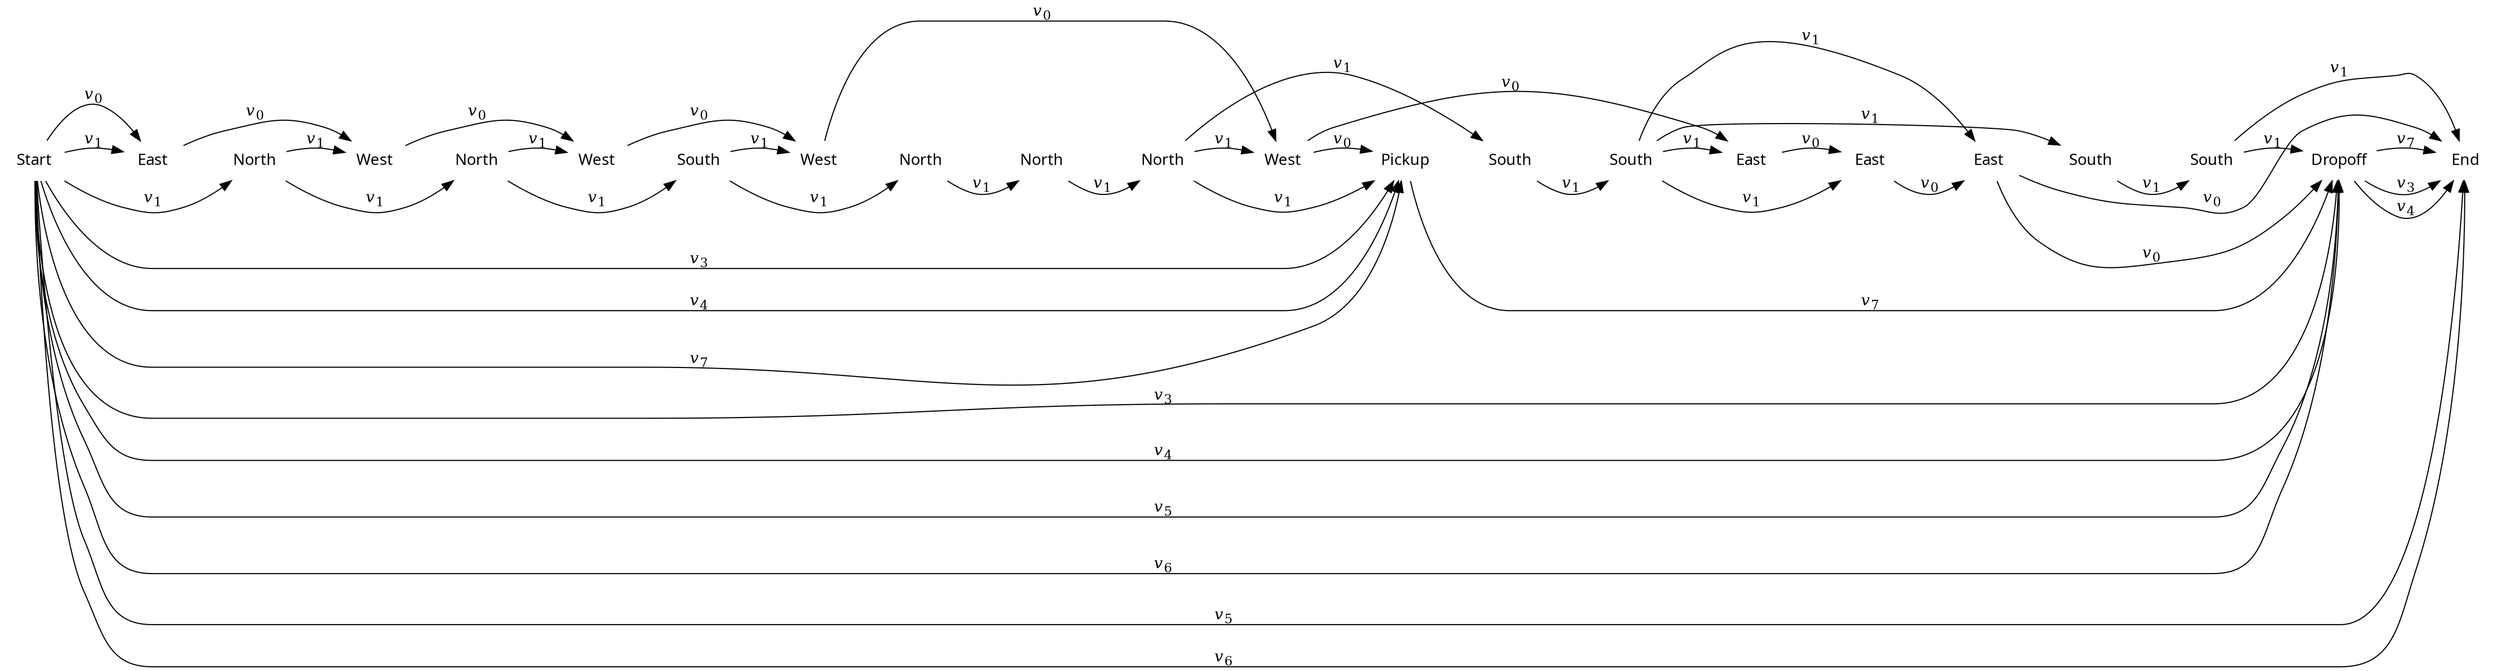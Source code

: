 digraph cat {
rankdir=LR
node [shape=plaintext]
edge [arrowhead=normal]

0 [label="Start",fontname="sans"]
1 [label="East",fontname="sans"]
2 [label="North",fontname="sans"]
3 [label="West",fontname="sans"]
4 [label="North",fontname="sans"]
5 [label="West",fontname="sans"]
6 [label="South",fontname="sans"]
7 [label="West",fontname="sans"]
8 [label="North",fontname="sans"]
9 [label="North",fontname="sans"]
10 [label="North",fontname="sans"]
11 [label="West",fontname="sans"]
12 [label="Pickup",fontname="sans"]
13 [label="South",fontname="sans"]
14 [label="South",fontname="sans"]
15 [label="East",fontname="sans"]
16 [label="East",fontname="sans"]
17 [label="East",fontname="sans"]
18 [label="South",fontname="sans"]
19 [label="South",fontname="sans"]
20 [label="Dropoff",fontname="sans"]
21 [label="End",fontname="sans"]

0 -> 1 [label=<<i>v</i><sub>0</sub>>]
0 -> 1 [label=<<i>v</i><sub>1</sub>>]
0 -> 2 [label=<<i>v</i><sub>1</sub>>]
0 -> 12 [label=<<i>v</i><sub>3</sub>>]
0 -> 20 [label=<<i>v</i><sub>3</sub>>]
0 -> 12 [label=<<i>v</i><sub>4</sub>>]
0 -> 20 [label=<<i>v</i><sub>4</sub>>]
0 -> 20 [label=<<i>v</i><sub>5</sub>>]
0 -> 21 [label=<<i>v</i><sub>5</sub>>]
0 -> 20 [label=<<i>v</i><sub>6</sub>>]
0 -> 21 [label=<<i>v</i><sub>6</sub>>]
0 -> 12 [label=<<i>v</i><sub>7</sub>>]
1 -> 3 [label=<<i>v</i><sub>0</sub>>]
2 -> 3 [label=<<i>v</i><sub>1</sub>>]
2 -> 4 [label=<<i>v</i><sub>1</sub>>]
3 -> 5 [label=<<i>v</i><sub>0</sub>>]
4 -> 5 [label=<<i>v</i><sub>1</sub>>]
4 -> 6 [label=<<i>v</i><sub>1</sub>>]
5 -> 7 [label=<<i>v</i><sub>0</sub>>]
6 -> 7 [label=<<i>v</i><sub>1</sub>>]
6 -> 8 [label=<<i>v</i><sub>1</sub>>]
7 -> 11 [label=<<i>v</i><sub>0</sub>>]
8 -> 9 [label=<<i>v</i><sub>1</sub>>]
9 -> 10 [label=<<i>v</i><sub>1</sub>>]
10 -> 11 [label=<<i>v</i><sub>1</sub>>]
10 -> 12 [label=<<i>v</i><sub>1</sub>>]
10 -> 13 [label=<<i>v</i><sub>1</sub>>]
11 -> 12 [label=<<i>v</i><sub>0</sub>>]
11 -> 15 [label=<<i>v</i><sub>0</sub>>]
12 -> 20 [label=<<i>v</i><sub>7</sub>>]
13 -> 14 [label=<<i>v</i><sub>1</sub>>]
14 -> 15 [label=<<i>v</i><sub>1</sub>>]
14 -> 16 [label=<<i>v</i><sub>1</sub>>]
14 -> 17 [label=<<i>v</i><sub>1</sub>>]
14 -> 18 [label=<<i>v</i><sub>1</sub>>]
15 -> 16 [label=<<i>v</i><sub>0</sub>>]
16 -> 17 [label=<<i>v</i><sub>0</sub>>]
17 -> 20 [label=<<i>v</i><sub>0</sub>>]
17 -> 21 [label=<<i>v</i><sub>0</sub>>]
18 -> 19 [label=<<i>v</i><sub>1</sub>>]
19 -> 20 [label=<<i>v</i><sub>1</sub>>]
19 -> 21 [label=<<i>v</i><sub>1</sub>>]
20 -> 21 [label=<<i>v</i><sub>3</sub>>]
20 -> 21 [label=<<i>v</i><sub>4</sub>>]
20 -> 21 [label=<<i>v</i><sub>7</sub>>]

# To line up the actions
0 -> 1 [weight=100,style=invis]
1 -> 2 [weight=100,style=invis]
2 -> 3 [weight=100,style=invis]
3 -> 4 [weight=100,style=invis]
4 -> 5 [weight=100,style=invis]
5 -> 6 [weight=100,style=invis]
6 -> 7 [weight=100,style=invis]
7 -> 8 [weight=100,style=invis]
8 -> 9 [weight=100,style=invis]
9 -> 10 [weight=100,style=invis]
10 -> 11 [weight=100,style=invis]
11 -> 12 [weight=100,style=invis]
12 -> 13 [weight=100,style=invis]
13 -> 14 [weight=100,style=invis]
14 -> 15 [weight=100,style=invis]
15 -> 16 [weight=100,style=invis]
16 -> 17 [weight=100,style=invis]
17 -> 18 [weight=100,style=invis]
18 -> 19 [weight=100,style=invis]
19 -> 20 [weight=100,style=invis]
20 -> 21 [weight=100,style=invis]
}
